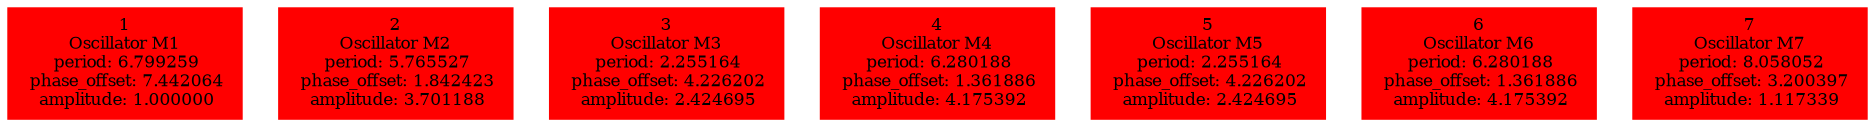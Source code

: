  digraph g{ forcelabels=true;
1 [label=<1<BR />Oscillator M1<BR /> period: 6.799259<BR /> phase_offset: 7.442064<BR /> amplitude: 1.000000>, shape=box,color=red,style=filled,fontsize=8];2 [label=<2<BR />Oscillator M2<BR /> period: 5.765527<BR /> phase_offset: 1.842423<BR /> amplitude: 3.701188>, shape=box,color=red,style=filled,fontsize=8];3 [label=<3<BR />Oscillator M3<BR /> period: 2.255164<BR /> phase_offset: 4.226202<BR /> amplitude: 2.424695>, shape=box,color=red,style=filled,fontsize=8];4 [label=<4<BR />Oscillator M4<BR /> period: 6.280188<BR /> phase_offset: 1.361886<BR /> amplitude: 4.175392>, shape=box,color=red,style=filled,fontsize=8];5 [label=<5<BR />Oscillator M5<BR /> period: 2.255164<BR /> phase_offset: 4.226202<BR /> amplitude: 2.424695>, shape=box,color=red,style=filled,fontsize=8];6 [label=<6<BR />Oscillator M6<BR /> period: 6.280188<BR /> phase_offset: 1.361886<BR /> amplitude: 4.175392>, shape=box,color=red,style=filled,fontsize=8];7 [label=<7<BR />Oscillator M7<BR /> period: 8.058052<BR /> phase_offset: 3.200397<BR /> amplitude: 1.117339>, shape=box,color=red,style=filled,fontsize=8]; }
